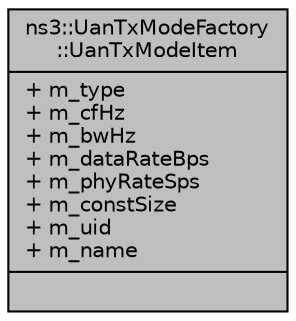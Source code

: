 digraph "ns3::UanTxModeFactory::UanTxModeItem"
{
  edge [fontname="Helvetica",fontsize="10",labelfontname="Helvetica",labelfontsize="10"];
  node [fontname="Helvetica",fontsize="10",shape=record];
  Node1 [label="{ns3::UanTxModeFactory\l::UanTxModeItem\n|+ m_type\l+ m_cfHz\l+ m_bwHz\l+ m_dataRateBps\l+ m_phyRateSps\l+ m_constSize\l+ m_uid\l+ m_name\l|}",height=0.2,width=0.4,color="black", fillcolor="grey75", style="filled", fontcolor="black"];
}
